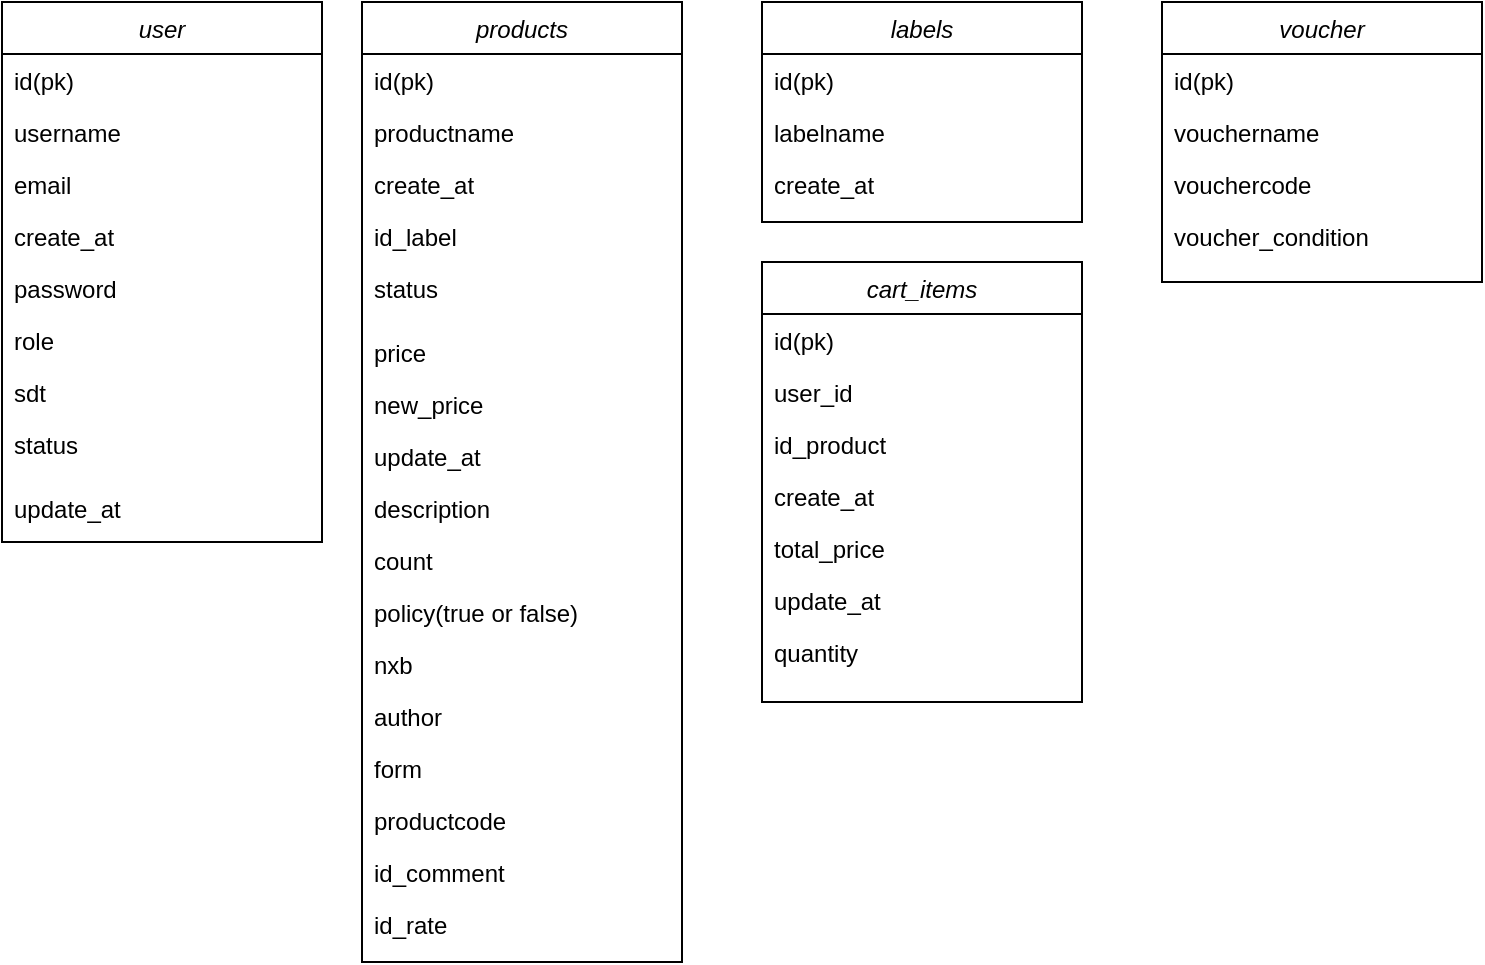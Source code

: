 <mxfile version="21.6.8" type="device">
  <diagram id="C5RBs43oDa-KdzZeNtuy" name="Page-1">
    <mxGraphModel dx="1036" dy="648" grid="1" gridSize="10" guides="1" tooltips="1" connect="1" arrows="1" fold="1" page="1" pageScale="1" pageWidth="827" pageHeight="1169" math="0" shadow="0">
      <root>
        <mxCell id="WIyWlLk6GJQsqaUBKTNV-0" />
        <mxCell id="WIyWlLk6GJQsqaUBKTNV-1" parent="WIyWlLk6GJQsqaUBKTNV-0" />
        <mxCell id="zkfFHV4jXpPFQw0GAbJ--0" value="user" style="swimlane;fontStyle=2;align=center;verticalAlign=top;childLayout=stackLayout;horizontal=1;startSize=26;horizontalStack=0;resizeParent=1;resizeLast=0;collapsible=1;marginBottom=0;rounded=0;shadow=0;strokeWidth=1;" parent="WIyWlLk6GJQsqaUBKTNV-1" vertex="1">
          <mxGeometry x="20" y="20" width="160" height="270" as="geometry">
            <mxRectangle x="230" y="140" width="160" height="26" as="alternateBounds" />
          </mxGeometry>
        </mxCell>
        <mxCell id="zkfFHV4jXpPFQw0GAbJ--1" value="id(pk)" style="text;align=left;verticalAlign=top;spacingLeft=4;spacingRight=4;overflow=hidden;rotatable=0;points=[[0,0.5],[1,0.5]];portConstraint=eastwest;" parent="zkfFHV4jXpPFQw0GAbJ--0" vertex="1">
          <mxGeometry y="26" width="160" height="26" as="geometry" />
        </mxCell>
        <mxCell id="zkfFHV4jXpPFQw0GAbJ--2" value="username" style="text;align=left;verticalAlign=top;spacingLeft=4;spacingRight=4;overflow=hidden;rotatable=0;points=[[0,0.5],[1,0.5]];portConstraint=eastwest;rounded=0;shadow=0;html=0;" parent="zkfFHV4jXpPFQw0GAbJ--0" vertex="1">
          <mxGeometry y="52" width="160" height="26" as="geometry" />
        </mxCell>
        <mxCell id="zkfFHV4jXpPFQw0GAbJ--3" value="email" style="text;align=left;verticalAlign=top;spacingLeft=4;spacingRight=4;overflow=hidden;rotatable=0;points=[[0,0.5],[1,0.5]];portConstraint=eastwest;rounded=0;shadow=0;html=0;" parent="zkfFHV4jXpPFQw0GAbJ--0" vertex="1">
          <mxGeometry y="78" width="160" height="26" as="geometry" />
        </mxCell>
        <mxCell id="iLKSABB9Fb9NFBYcSBHu-4" value="create_at" style="text;align=left;verticalAlign=top;spacingLeft=4;spacingRight=4;overflow=hidden;rotatable=0;points=[[0,0.5],[1,0.5]];portConstraint=eastwest;rounded=0;shadow=0;html=0;" vertex="1" parent="zkfFHV4jXpPFQw0GAbJ--0">
          <mxGeometry y="104" width="160" height="26" as="geometry" />
        </mxCell>
        <mxCell id="iLKSABB9Fb9NFBYcSBHu-5" value="password" style="text;align=left;verticalAlign=top;spacingLeft=4;spacingRight=4;overflow=hidden;rotatable=0;points=[[0,0.5],[1,0.5]];portConstraint=eastwest;rounded=0;shadow=0;html=0;" vertex="1" parent="zkfFHV4jXpPFQw0GAbJ--0">
          <mxGeometry y="130" width="160" height="26" as="geometry" />
        </mxCell>
        <mxCell id="iLKSABB9Fb9NFBYcSBHu-6" value="role" style="text;align=left;verticalAlign=top;spacingLeft=4;spacingRight=4;overflow=hidden;rotatable=0;points=[[0,0.5],[1,0.5]];portConstraint=eastwest;rounded=0;shadow=0;html=0;" vertex="1" parent="zkfFHV4jXpPFQw0GAbJ--0">
          <mxGeometry y="156" width="160" height="26" as="geometry" />
        </mxCell>
        <mxCell id="iLKSABB9Fb9NFBYcSBHu-7" value="sdt" style="text;align=left;verticalAlign=top;spacingLeft=4;spacingRight=4;overflow=hidden;rotatable=0;points=[[0,0.5],[1,0.5]];portConstraint=eastwest;rounded=0;shadow=0;html=0;" vertex="1" parent="zkfFHV4jXpPFQw0GAbJ--0">
          <mxGeometry y="182" width="160" height="26" as="geometry" />
        </mxCell>
        <mxCell id="iLKSABB9Fb9NFBYcSBHu-8" value="status" style="text;align=left;verticalAlign=top;spacingLeft=4;spacingRight=4;overflow=hidden;rotatable=0;points=[[0,0.5],[1,0.5]];portConstraint=eastwest;rounded=0;shadow=0;html=0;" vertex="1" parent="zkfFHV4jXpPFQw0GAbJ--0">
          <mxGeometry y="208" width="160" height="32" as="geometry" />
        </mxCell>
        <mxCell id="iLKSABB9Fb9NFBYcSBHu-9" value="update_at" style="text;align=left;verticalAlign=top;spacingLeft=4;spacingRight=4;overflow=hidden;rotatable=0;points=[[0,0.5],[1,0.5]];portConstraint=eastwest;rounded=0;shadow=0;html=0;" vertex="1" parent="zkfFHV4jXpPFQw0GAbJ--0">
          <mxGeometry y="240" width="160" height="26" as="geometry" />
        </mxCell>
        <mxCell id="iLKSABB9Fb9NFBYcSBHu-10" value="products" style="swimlane;fontStyle=2;align=center;verticalAlign=top;childLayout=stackLayout;horizontal=1;startSize=26;horizontalStack=0;resizeParent=1;resizeLast=0;collapsible=1;marginBottom=0;rounded=0;shadow=0;strokeWidth=1;" vertex="1" parent="WIyWlLk6GJQsqaUBKTNV-1">
          <mxGeometry x="200" y="20" width="160" height="480" as="geometry">
            <mxRectangle x="230" y="140" width="160" height="26" as="alternateBounds" />
          </mxGeometry>
        </mxCell>
        <mxCell id="iLKSABB9Fb9NFBYcSBHu-11" value="id(pk)" style="text;align=left;verticalAlign=top;spacingLeft=4;spacingRight=4;overflow=hidden;rotatable=0;points=[[0,0.5],[1,0.5]];portConstraint=eastwest;" vertex="1" parent="iLKSABB9Fb9NFBYcSBHu-10">
          <mxGeometry y="26" width="160" height="26" as="geometry" />
        </mxCell>
        <mxCell id="iLKSABB9Fb9NFBYcSBHu-12" value="productname" style="text;align=left;verticalAlign=top;spacingLeft=4;spacingRight=4;overflow=hidden;rotatable=0;points=[[0,0.5],[1,0.5]];portConstraint=eastwest;rounded=0;shadow=0;html=0;" vertex="1" parent="iLKSABB9Fb9NFBYcSBHu-10">
          <mxGeometry y="52" width="160" height="26" as="geometry" />
        </mxCell>
        <mxCell id="iLKSABB9Fb9NFBYcSBHu-14" value="create_at" style="text;align=left;verticalAlign=top;spacingLeft=4;spacingRight=4;overflow=hidden;rotatable=0;points=[[0,0.5],[1,0.5]];portConstraint=eastwest;rounded=0;shadow=0;html=0;" vertex="1" parent="iLKSABB9Fb9NFBYcSBHu-10">
          <mxGeometry y="78" width="160" height="26" as="geometry" />
        </mxCell>
        <mxCell id="iLKSABB9Fb9NFBYcSBHu-15" value="id_label&#xa;" style="text;align=left;verticalAlign=top;spacingLeft=4;spacingRight=4;overflow=hidden;rotatable=0;points=[[0,0.5],[1,0.5]];portConstraint=eastwest;rounded=0;shadow=0;html=0;" vertex="1" parent="iLKSABB9Fb9NFBYcSBHu-10">
          <mxGeometry y="104" width="160" height="26" as="geometry" />
        </mxCell>
        <mxCell id="iLKSABB9Fb9NFBYcSBHu-18" value="status" style="text;align=left;verticalAlign=top;spacingLeft=4;spacingRight=4;overflow=hidden;rotatable=0;points=[[0,0.5],[1,0.5]];portConstraint=eastwest;rounded=0;shadow=0;html=0;" vertex="1" parent="iLKSABB9Fb9NFBYcSBHu-10">
          <mxGeometry y="130" width="160" height="32" as="geometry" />
        </mxCell>
        <mxCell id="iLKSABB9Fb9NFBYcSBHu-16" value="price" style="text;align=left;verticalAlign=top;spacingLeft=4;spacingRight=4;overflow=hidden;rotatable=0;points=[[0,0.5],[1,0.5]];portConstraint=eastwest;rounded=0;shadow=0;html=0;" vertex="1" parent="iLKSABB9Fb9NFBYcSBHu-10">
          <mxGeometry y="162" width="160" height="26" as="geometry" />
        </mxCell>
        <mxCell id="iLKSABB9Fb9NFBYcSBHu-17" value="new_price" style="text;align=left;verticalAlign=top;spacingLeft=4;spacingRight=4;overflow=hidden;rotatable=0;points=[[0,0.5],[1,0.5]];portConstraint=eastwest;rounded=0;shadow=0;html=0;" vertex="1" parent="iLKSABB9Fb9NFBYcSBHu-10">
          <mxGeometry y="188" width="160" height="26" as="geometry" />
        </mxCell>
        <mxCell id="iLKSABB9Fb9NFBYcSBHu-19" value="update_at" style="text;align=left;verticalAlign=top;spacingLeft=4;spacingRight=4;overflow=hidden;rotatable=0;points=[[0,0.5],[1,0.5]];portConstraint=eastwest;rounded=0;shadow=0;html=0;" vertex="1" parent="iLKSABB9Fb9NFBYcSBHu-10">
          <mxGeometry y="214" width="160" height="26" as="geometry" />
        </mxCell>
        <mxCell id="iLKSABB9Fb9NFBYcSBHu-30" value="description" style="text;align=left;verticalAlign=top;spacingLeft=4;spacingRight=4;overflow=hidden;rotatable=0;points=[[0,0.5],[1,0.5]];portConstraint=eastwest;rounded=0;shadow=0;html=0;" vertex="1" parent="iLKSABB9Fb9NFBYcSBHu-10">
          <mxGeometry y="240" width="160" height="26" as="geometry" />
        </mxCell>
        <mxCell id="iLKSABB9Fb9NFBYcSBHu-42" value="count" style="text;align=left;verticalAlign=top;spacingLeft=4;spacingRight=4;overflow=hidden;rotatable=0;points=[[0,0.5],[1,0.5]];portConstraint=eastwest;rounded=0;shadow=0;html=0;" vertex="1" parent="iLKSABB9Fb9NFBYcSBHu-10">
          <mxGeometry y="266" width="160" height="26" as="geometry" />
        </mxCell>
        <mxCell id="iLKSABB9Fb9NFBYcSBHu-43" value="policy(true or false)" style="text;align=left;verticalAlign=top;spacingLeft=4;spacingRight=4;overflow=hidden;rotatable=0;points=[[0,0.5],[1,0.5]];portConstraint=eastwest;rounded=0;shadow=0;html=0;" vertex="1" parent="iLKSABB9Fb9NFBYcSBHu-10">
          <mxGeometry y="292" width="160" height="26" as="geometry" />
        </mxCell>
        <mxCell id="iLKSABB9Fb9NFBYcSBHu-44" value="nxb" style="text;align=left;verticalAlign=top;spacingLeft=4;spacingRight=4;overflow=hidden;rotatable=0;points=[[0,0.5],[1,0.5]];portConstraint=eastwest;rounded=0;shadow=0;html=0;" vertex="1" parent="iLKSABB9Fb9NFBYcSBHu-10">
          <mxGeometry y="318" width="160" height="26" as="geometry" />
        </mxCell>
        <mxCell id="iLKSABB9Fb9NFBYcSBHu-45" value="author" style="text;align=left;verticalAlign=top;spacingLeft=4;spacingRight=4;overflow=hidden;rotatable=0;points=[[0,0.5],[1,0.5]];portConstraint=eastwest;rounded=0;shadow=0;html=0;" vertex="1" parent="iLKSABB9Fb9NFBYcSBHu-10">
          <mxGeometry y="344" width="160" height="26" as="geometry" />
        </mxCell>
        <mxCell id="iLKSABB9Fb9NFBYcSBHu-46" value="form" style="text;align=left;verticalAlign=top;spacingLeft=4;spacingRight=4;overflow=hidden;rotatable=0;points=[[0,0.5],[1,0.5]];portConstraint=eastwest;rounded=0;shadow=0;html=0;" vertex="1" parent="iLKSABB9Fb9NFBYcSBHu-10">
          <mxGeometry y="370" width="160" height="26" as="geometry" />
        </mxCell>
        <mxCell id="iLKSABB9Fb9NFBYcSBHu-47" value="productcode" style="text;align=left;verticalAlign=top;spacingLeft=4;spacingRight=4;overflow=hidden;rotatable=0;points=[[0,0.5],[1,0.5]];portConstraint=eastwest;rounded=0;shadow=0;html=0;" vertex="1" parent="iLKSABB9Fb9NFBYcSBHu-10">
          <mxGeometry y="396" width="160" height="26" as="geometry" />
        </mxCell>
        <mxCell id="iLKSABB9Fb9NFBYcSBHu-48" value="id_comment" style="text;align=left;verticalAlign=top;spacingLeft=4;spacingRight=4;overflow=hidden;rotatable=0;points=[[0,0.5],[1,0.5]];portConstraint=eastwest;rounded=0;shadow=0;html=0;" vertex="1" parent="iLKSABB9Fb9NFBYcSBHu-10">
          <mxGeometry y="422" width="160" height="26" as="geometry" />
        </mxCell>
        <mxCell id="iLKSABB9Fb9NFBYcSBHu-49" value="id_rate" style="text;align=left;verticalAlign=top;spacingLeft=4;spacingRight=4;overflow=hidden;rotatable=0;points=[[0,0.5],[1,0.5]];portConstraint=eastwest;rounded=0;shadow=0;html=0;" vertex="1" parent="iLKSABB9Fb9NFBYcSBHu-10">
          <mxGeometry y="448" width="160" height="26" as="geometry" />
        </mxCell>
        <mxCell id="iLKSABB9Fb9NFBYcSBHu-50" value="labels" style="swimlane;fontStyle=2;align=center;verticalAlign=top;childLayout=stackLayout;horizontal=1;startSize=26;horizontalStack=0;resizeParent=1;resizeLast=0;collapsible=1;marginBottom=0;rounded=0;shadow=0;strokeWidth=1;" vertex="1" parent="WIyWlLk6GJQsqaUBKTNV-1">
          <mxGeometry x="400" y="20" width="160" height="110" as="geometry">
            <mxRectangle x="230" y="140" width="160" height="26" as="alternateBounds" />
          </mxGeometry>
        </mxCell>
        <mxCell id="iLKSABB9Fb9NFBYcSBHu-51" value="id(pk)" style="text;align=left;verticalAlign=top;spacingLeft=4;spacingRight=4;overflow=hidden;rotatable=0;points=[[0,0.5],[1,0.5]];portConstraint=eastwest;" vertex="1" parent="iLKSABB9Fb9NFBYcSBHu-50">
          <mxGeometry y="26" width="160" height="26" as="geometry" />
        </mxCell>
        <mxCell id="iLKSABB9Fb9NFBYcSBHu-52" value="labelname" style="text;align=left;verticalAlign=top;spacingLeft=4;spacingRight=4;overflow=hidden;rotatable=0;points=[[0,0.5],[1,0.5]];portConstraint=eastwest;rounded=0;shadow=0;html=0;" vertex="1" parent="iLKSABB9Fb9NFBYcSBHu-50">
          <mxGeometry y="52" width="160" height="26" as="geometry" />
        </mxCell>
        <mxCell id="iLKSABB9Fb9NFBYcSBHu-54" value="create_at" style="text;align=left;verticalAlign=top;spacingLeft=4;spacingRight=4;overflow=hidden;rotatable=0;points=[[0,0.5],[1,0.5]];portConstraint=eastwest;rounded=0;shadow=0;html=0;" vertex="1" parent="iLKSABB9Fb9NFBYcSBHu-50">
          <mxGeometry y="78" width="160" height="26" as="geometry" />
        </mxCell>
        <mxCell id="iLKSABB9Fb9NFBYcSBHu-78" value="voucher" style="swimlane;fontStyle=2;align=center;verticalAlign=top;childLayout=stackLayout;horizontal=1;startSize=26;horizontalStack=0;resizeParent=1;resizeLast=0;collapsible=1;marginBottom=0;rounded=0;shadow=0;strokeWidth=1;" vertex="1" parent="WIyWlLk6GJQsqaUBKTNV-1">
          <mxGeometry x="600" y="20" width="160" height="140" as="geometry">
            <mxRectangle x="230" y="140" width="160" height="26" as="alternateBounds" />
          </mxGeometry>
        </mxCell>
        <mxCell id="iLKSABB9Fb9NFBYcSBHu-79" value="id(pk)" style="text;align=left;verticalAlign=top;spacingLeft=4;spacingRight=4;overflow=hidden;rotatable=0;points=[[0,0.5],[1,0.5]];portConstraint=eastwest;" vertex="1" parent="iLKSABB9Fb9NFBYcSBHu-78">
          <mxGeometry y="26" width="160" height="26" as="geometry" />
        </mxCell>
        <mxCell id="iLKSABB9Fb9NFBYcSBHu-80" value="vouchername" style="text;align=left;verticalAlign=top;spacingLeft=4;spacingRight=4;overflow=hidden;rotatable=0;points=[[0,0.5],[1,0.5]];portConstraint=eastwest;rounded=0;shadow=0;html=0;" vertex="1" parent="iLKSABB9Fb9NFBYcSBHu-78">
          <mxGeometry y="52" width="160" height="26" as="geometry" />
        </mxCell>
        <mxCell id="iLKSABB9Fb9NFBYcSBHu-81" value="vouchercode" style="text;align=left;verticalAlign=top;spacingLeft=4;spacingRight=4;overflow=hidden;rotatable=0;points=[[0,0.5],[1,0.5]];portConstraint=eastwest;rounded=0;shadow=0;html=0;" vertex="1" parent="iLKSABB9Fb9NFBYcSBHu-78">
          <mxGeometry y="78" width="160" height="26" as="geometry" />
        </mxCell>
        <mxCell id="iLKSABB9Fb9NFBYcSBHu-82" value="voucher_condition" style="text;align=left;verticalAlign=top;spacingLeft=4;spacingRight=4;overflow=hidden;rotatable=0;points=[[0,0.5],[1,0.5]];portConstraint=eastwest;rounded=0;shadow=0;html=0;" vertex="1" parent="iLKSABB9Fb9NFBYcSBHu-78">
          <mxGeometry y="104" width="160" height="26" as="geometry" />
        </mxCell>
        <mxCell id="iLKSABB9Fb9NFBYcSBHu-83" value="cart_items" style="swimlane;fontStyle=2;align=center;verticalAlign=top;childLayout=stackLayout;horizontal=1;startSize=26;horizontalStack=0;resizeParent=1;resizeLast=0;collapsible=1;marginBottom=0;rounded=0;shadow=0;strokeWidth=1;" vertex="1" parent="WIyWlLk6GJQsqaUBKTNV-1">
          <mxGeometry x="400" y="150" width="160" height="220" as="geometry">
            <mxRectangle x="230" y="140" width="160" height="26" as="alternateBounds" />
          </mxGeometry>
        </mxCell>
        <mxCell id="iLKSABB9Fb9NFBYcSBHu-84" value="id(pk)" style="text;align=left;verticalAlign=top;spacingLeft=4;spacingRight=4;overflow=hidden;rotatable=0;points=[[0,0.5],[1,0.5]];portConstraint=eastwest;" vertex="1" parent="iLKSABB9Fb9NFBYcSBHu-83">
          <mxGeometry y="26" width="160" height="26" as="geometry" />
        </mxCell>
        <mxCell id="iLKSABB9Fb9NFBYcSBHu-85" value="user_id" style="text;align=left;verticalAlign=top;spacingLeft=4;spacingRight=4;overflow=hidden;rotatable=0;points=[[0,0.5],[1,0.5]];portConstraint=eastwest;rounded=0;shadow=0;html=0;" vertex="1" parent="iLKSABB9Fb9NFBYcSBHu-83">
          <mxGeometry y="52" width="160" height="26" as="geometry" />
        </mxCell>
        <mxCell id="iLKSABB9Fb9NFBYcSBHu-87" value="id_product" style="text;align=left;verticalAlign=top;spacingLeft=4;spacingRight=4;overflow=hidden;rotatable=0;points=[[0,0.5],[1,0.5]];portConstraint=eastwest;rounded=0;shadow=0;html=0;" vertex="1" parent="iLKSABB9Fb9NFBYcSBHu-83">
          <mxGeometry y="78" width="160" height="26" as="geometry" />
        </mxCell>
        <mxCell id="iLKSABB9Fb9NFBYcSBHu-86" value="create_at" style="text;align=left;verticalAlign=top;spacingLeft=4;spacingRight=4;overflow=hidden;rotatable=0;points=[[0,0.5],[1,0.5]];portConstraint=eastwest;rounded=0;shadow=0;html=0;" vertex="1" parent="iLKSABB9Fb9NFBYcSBHu-83">
          <mxGeometry y="104" width="160" height="26" as="geometry" />
        </mxCell>
        <mxCell id="iLKSABB9Fb9NFBYcSBHu-89" value="total_price" style="text;align=left;verticalAlign=top;spacingLeft=4;spacingRight=4;overflow=hidden;rotatable=0;points=[[0,0.5],[1,0.5]];portConstraint=eastwest;rounded=0;shadow=0;html=0;" vertex="1" parent="iLKSABB9Fb9NFBYcSBHu-83">
          <mxGeometry y="130" width="160" height="26" as="geometry" />
        </mxCell>
        <mxCell id="iLKSABB9Fb9NFBYcSBHu-91" value="update_at" style="text;align=left;verticalAlign=top;spacingLeft=4;spacingRight=4;overflow=hidden;rotatable=0;points=[[0,0.5],[1,0.5]];portConstraint=eastwest;rounded=0;shadow=0;html=0;" vertex="1" parent="iLKSABB9Fb9NFBYcSBHu-83">
          <mxGeometry y="156" width="160" height="26" as="geometry" />
        </mxCell>
        <mxCell id="iLKSABB9Fb9NFBYcSBHu-92" value="quantity" style="text;align=left;verticalAlign=top;spacingLeft=4;spacingRight=4;overflow=hidden;rotatable=0;points=[[0,0.5],[1,0.5]];portConstraint=eastwest;rounded=0;shadow=0;html=0;" vertex="1" parent="iLKSABB9Fb9NFBYcSBHu-83">
          <mxGeometry y="182" width="160" height="28" as="geometry" />
        </mxCell>
      </root>
    </mxGraphModel>
  </diagram>
</mxfile>
